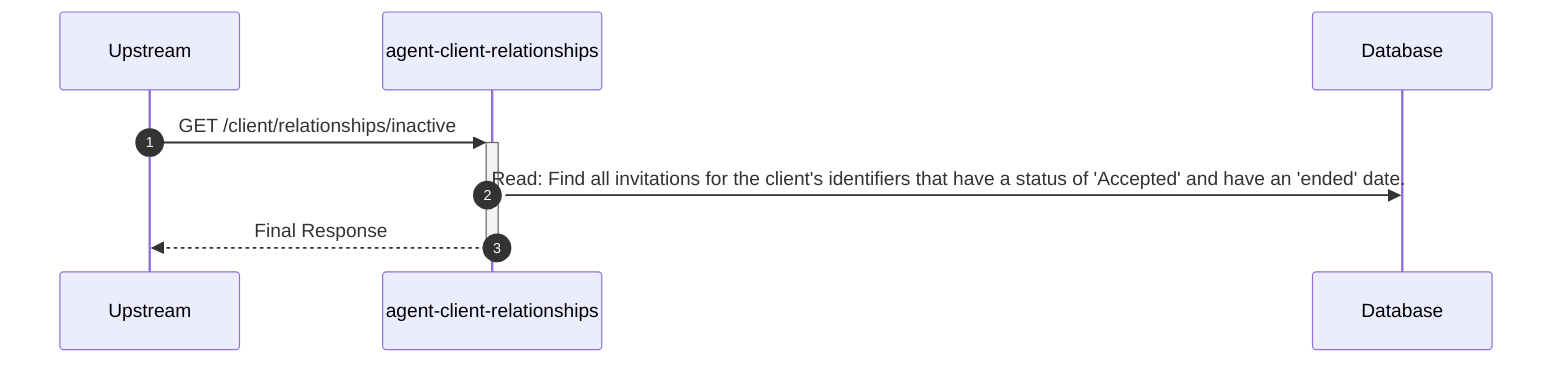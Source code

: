 sequenceDiagram
    autonumber
    participant Upstream
    participant agent-client-relationships
    participant Database

    Upstream->>+agent-client-relationships: GET /client/relationships/inactive
    agent-client-relationships->>Database: Read: Find all invitations for the client's identifiers that have a status of 'Accepted' and have an 'ended' date.
    agent-client-relationships-->>-Upstream: Final Response